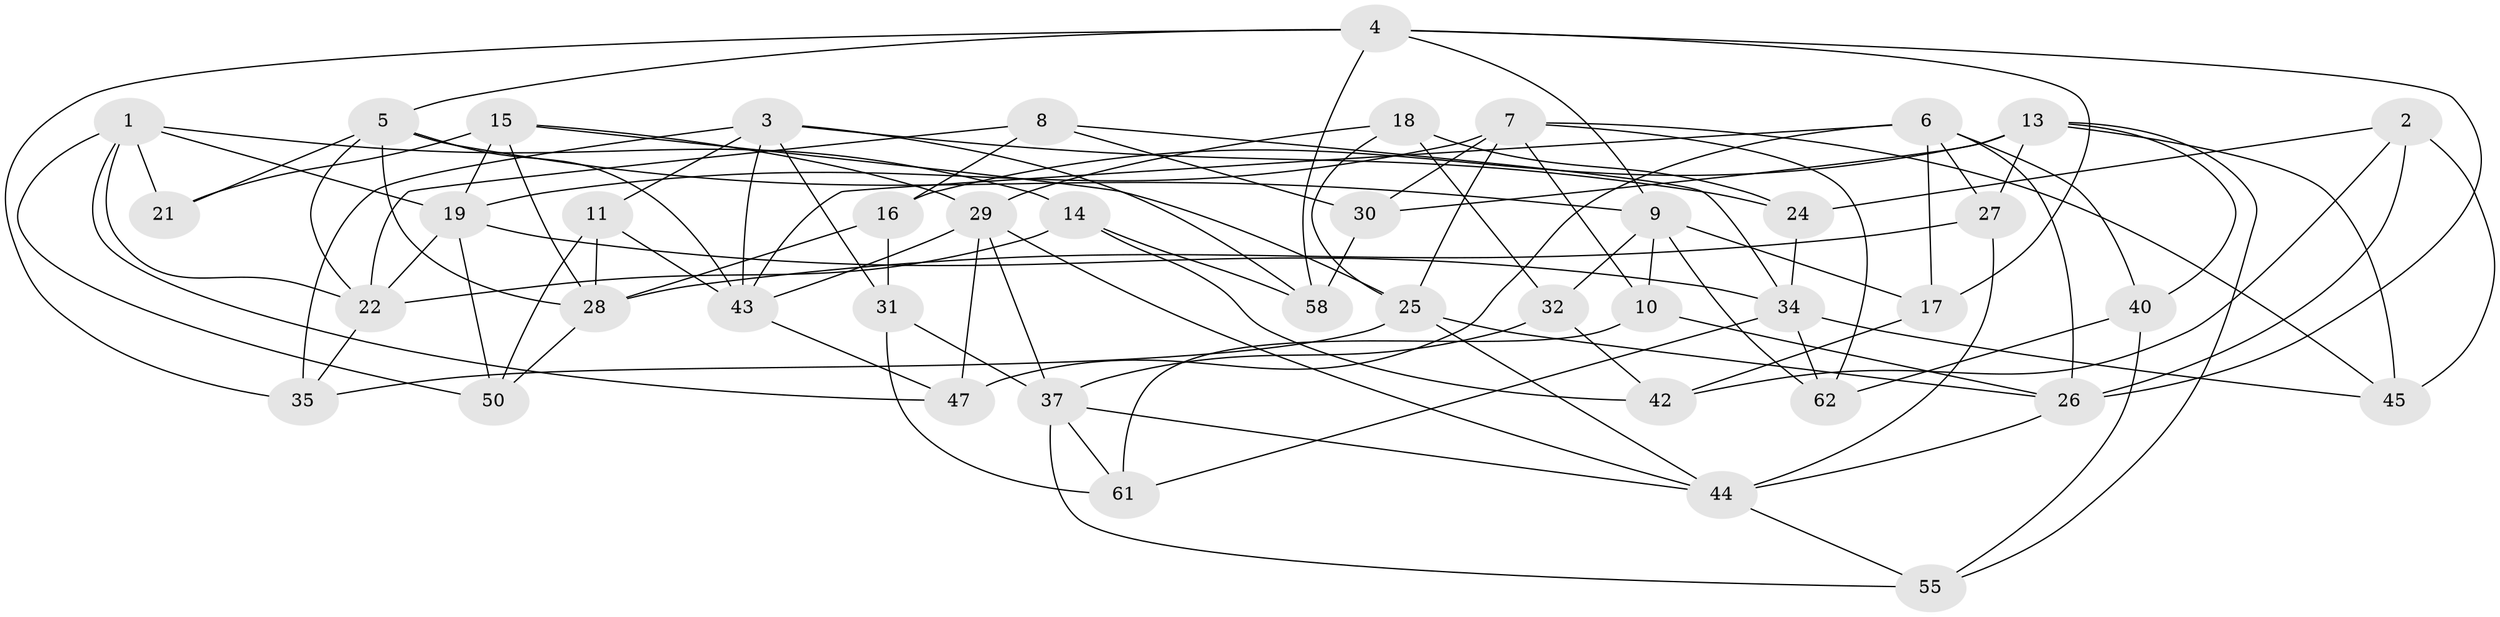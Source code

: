 // Generated by graph-tools (version 1.1) at 2025/24/03/03/25 07:24:28]
// undirected, 43 vertices, 104 edges
graph export_dot {
graph [start="1"]
  node [color=gray90,style=filled];
  1 [super="+36"];
  2;
  3 [super="+33"];
  4 [super="+12"];
  5 [super="+49"];
  6 [super="+46"];
  7 [super="+51"];
  8;
  9 [super="+20"];
  10;
  11;
  13 [super="+48"];
  14;
  15 [super="+54"];
  16;
  17;
  18;
  19 [super="+23"];
  21;
  22 [super="+57"];
  24;
  25 [super="+52"];
  26 [super="+41"];
  27;
  28 [super="+53"];
  29 [super="+38"];
  30;
  31;
  32;
  34 [super="+39"];
  35;
  37 [super="+59"];
  40;
  42;
  43 [super="+60"];
  44 [super="+56"];
  45;
  47;
  50;
  55;
  58;
  61;
  62;
  1 -- 47;
  1 -- 19;
  1 -- 21;
  1 -- 50;
  1 -- 14;
  1 -- 22;
  2 -- 45;
  2 -- 24;
  2 -- 42;
  2 -- 26;
  3 -- 11;
  3 -- 43;
  3 -- 31;
  3 -- 24;
  3 -- 35;
  3 -- 58;
  4 -- 9;
  4 -- 35;
  4 -- 17;
  4 -- 58;
  4 -- 5;
  4 -- 26;
  5 -- 9;
  5 -- 21;
  5 -- 43;
  5 -- 28;
  5 -- 22;
  6 -- 26;
  6 -- 17;
  6 -- 47;
  6 -- 40;
  6 -- 43;
  6 -- 27;
  7 -- 10;
  7 -- 30;
  7 -- 19;
  7 -- 45;
  7 -- 62;
  7 -- 25;
  8 -- 16;
  8 -- 30;
  8 -- 22;
  8 -- 34;
  9 -- 32;
  9 -- 62;
  9 -- 17;
  9 -- 10;
  10 -- 61;
  10 -- 26;
  11 -- 50;
  11 -- 43;
  11 -- 28;
  13 -- 45;
  13 -- 27;
  13 -- 30;
  13 -- 40;
  13 -- 16;
  13 -- 55;
  14 -- 58;
  14 -- 42;
  14 -- 22;
  15 -- 29;
  15 -- 25;
  15 -- 21 [weight=2];
  15 -- 28;
  15 -- 19;
  16 -- 31;
  16 -- 28;
  17 -- 42;
  18 -- 32;
  18 -- 24;
  18 -- 29;
  18 -- 25;
  19 -- 34;
  19 -- 50;
  19 -- 22;
  22 -- 35;
  24 -- 34;
  25 -- 44;
  25 -- 26;
  25 -- 35;
  26 -- 44;
  27 -- 44;
  27 -- 28;
  28 -- 50;
  29 -- 44;
  29 -- 47;
  29 -- 37;
  29 -- 43;
  30 -- 58;
  31 -- 61;
  31 -- 37;
  32 -- 42;
  32 -- 37;
  34 -- 62;
  34 -- 61;
  34 -- 45;
  37 -- 44;
  37 -- 55;
  37 -- 61;
  40 -- 55;
  40 -- 62;
  43 -- 47;
  44 -- 55;
}
